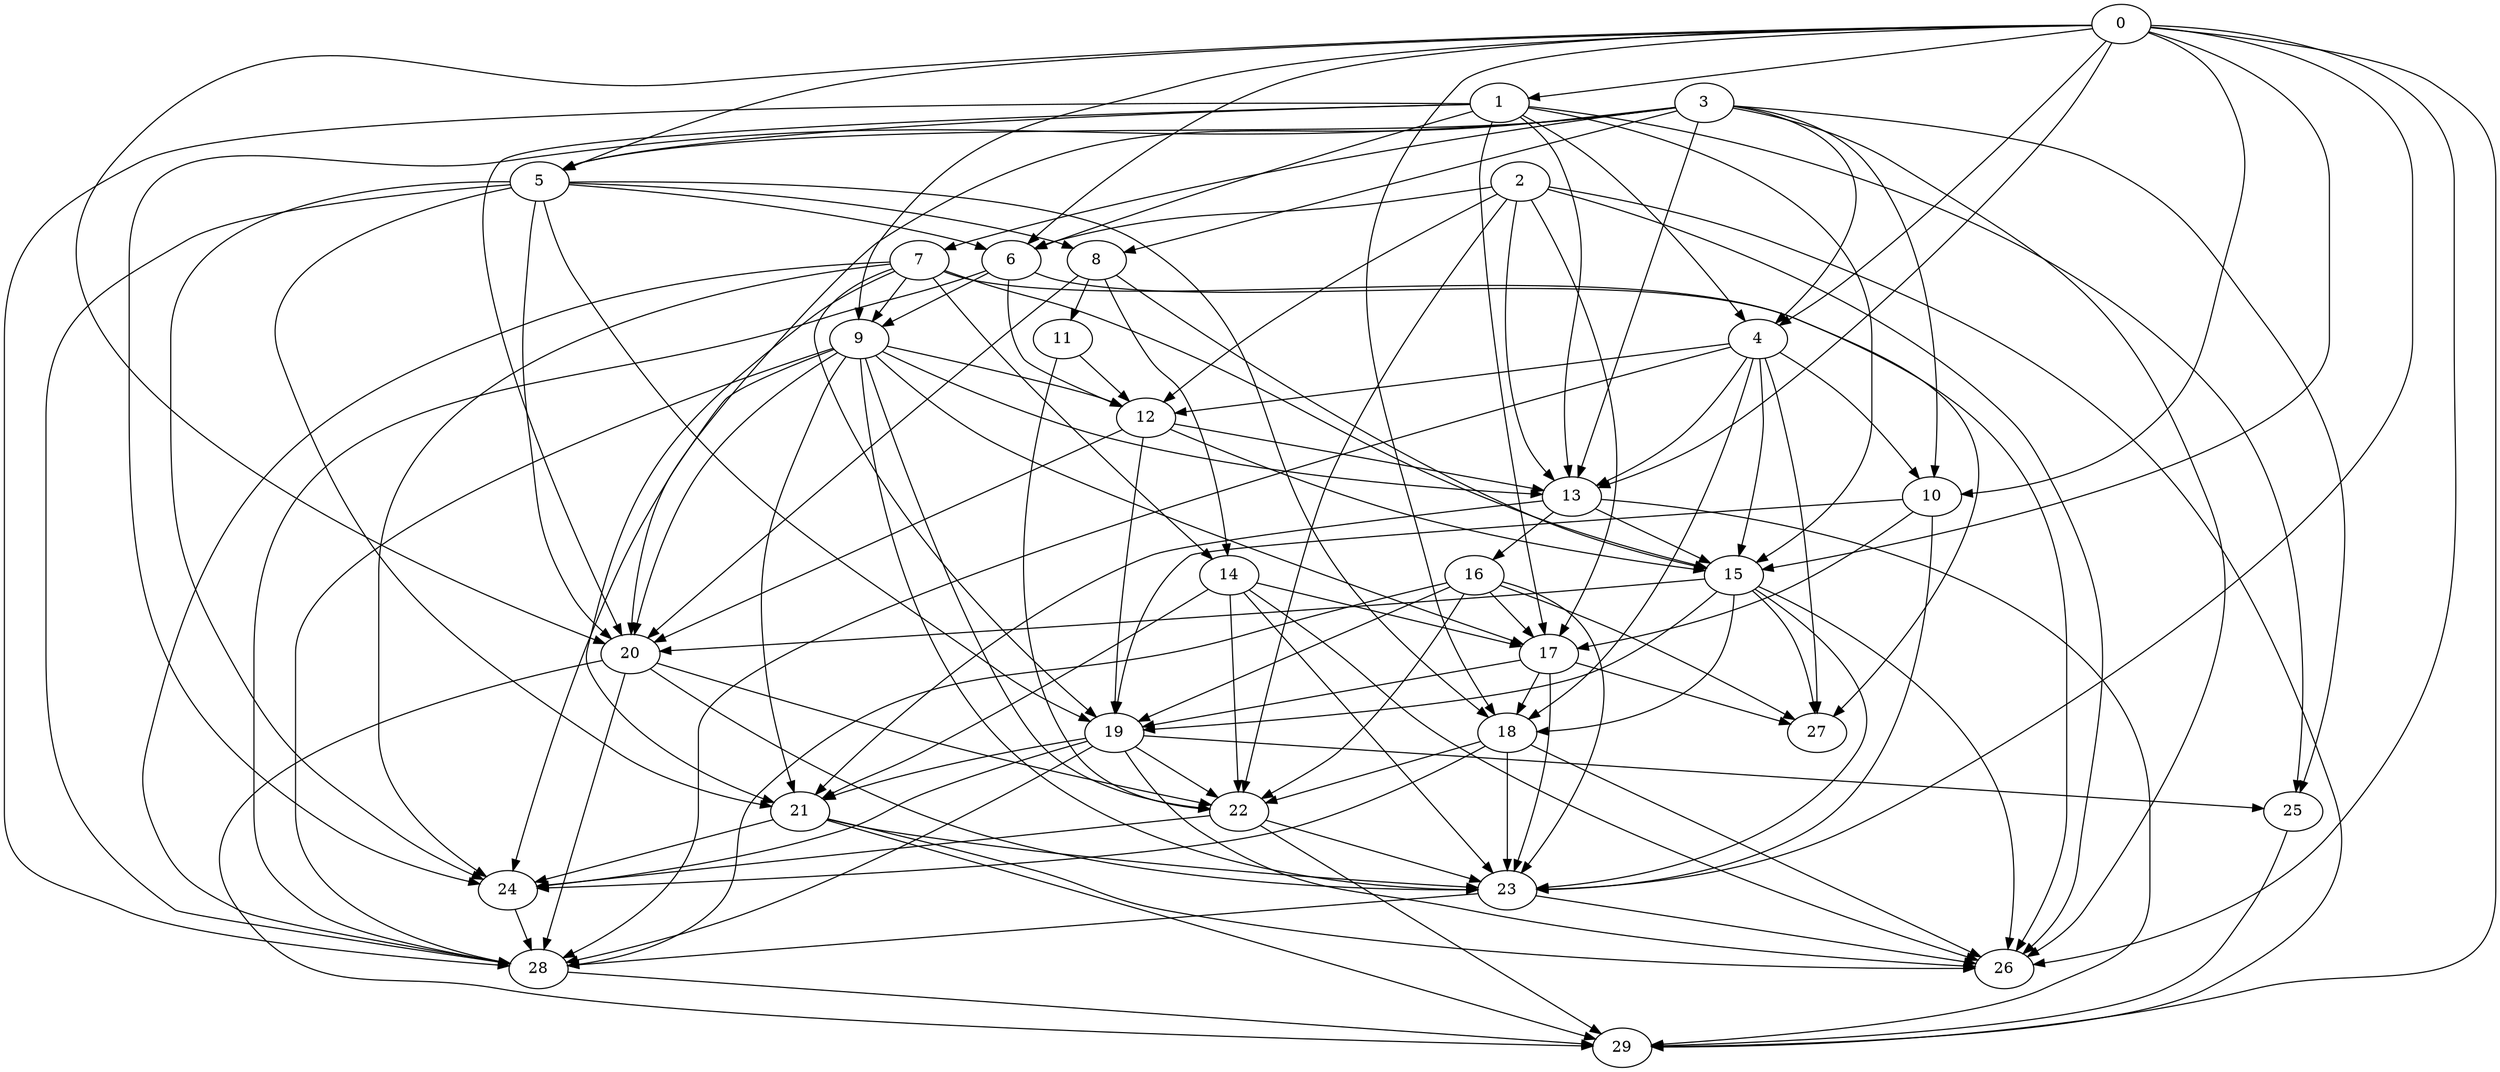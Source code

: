 digraph "Random_Nodes_30_Density_4.63_CCR_9.90_WeightType_Random_Heterogeneous-4-2-strong" {
0 [Weight=5];
3 [Weight=7];
1 [Weight=3];
5 [Weight=9];
2 [Weight=2];
7 [Weight=5];
8 [Weight=2];
6 [Weight=5];
9 [Weight=10];
4 [Weight=4];
11 [Weight=7];
12 [Weight=9];
13 [Weight=6];
16 [Weight=9];
14 [Weight=9];
10 [Weight=8];
15 [Weight=10];
17 [Weight=4];
19 [Weight=7];
20 [Weight=10];
18 [Weight=2];
21 [Weight=9];
22 [Weight=5];
23 [Weight=7];
24 [Weight=5];
28 [Weight=9];
25 [Weight=4];
26 [Weight=10];
29 [Weight=10];
27 [Weight=8];
18 -> 24 [Weight=17];
3 -> 13 [Weight=17];
17 -> 27 [Weight=15];
20 -> 28 [Weight=7];
0 -> 10 [Weight=5];
1 -> 5 [Weight=7];
9 -> 23 [Weight=25];
0 -> 4 [Weight=20];
1 -> 4 [Weight=7];
6 -> 12 [Weight=7];
3 -> 10 [Weight=10];
0 -> 23 [Weight=22];
28 -> 29 [Weight=5];
1 -> 6 [Weight=15];
7 -> 21 [Weight=10];
21 -> 24 [Weight=5];
22 -> 24 [Weight=25];
16 -> 23 [Weight=25];
21 -> 26 [Weight=22];
8 -> 15 [Weight=12];
10 -> 19 [Weight=10];
14 -> 21 [Weight=22];
0 -> 9 [Weight=20];
16 -> 28 [Weight=15];
12 -> 15 [Weight=10];
4 -> 15 [Weight=5];
0 -> 26 [Weight=15];
13 -> 15 [Weight=10];
5 -> 28 [Weight=15];
10 -> 17 [Weight=5];
2 -> 12 [Weight=12];
0 -> 1 [Weight=12];
9 -> 17 [Weight=12];
14 -> 17 [Weight=10];
9 -> 13 [Weight=5];
1 -> 25 [Weight=12];
16 -> 17 [Weight=15];
18 -> 23 [Weight=12];
15 -> 23 [Weight=17];
15 -> 27 [Weight=25];
1 -> 17 [Weight=20];
0 -> 20 [Weight=22];
5 -> 18 [Weight=5];
1 -> 13 [Weight=22];
3 -> 20 [Weight=12];
5 -> 24 [Weight=5];
11 -> 12 [Weight=12];
12 -> 20 [Weight=7];
13 -> 21 [Weight=12];
7 -> 19 [Weight=12];
0 -> 6 [Weight=17];
22 -> 23 [Weight=12];
3 -> 5 [Weight=17];
8 -> 11 [Weight=25];
5 -> 21 [Weight=20];
9 -> 20 [Weight=15];
2 -> 29 [Weight=20];
6 -> 27 [Weight=7];
20 -> 29 [Weight=20];
5 -> 8 [Weight=7];
2 -> 22 [Weight=25];
3 -> 24 [Weight=20];
5 -> 20 [Weight=25];
3 -> 4 [Weight=7];
7 -> 24 [Weight=15];
7 -> 9 [Weight=15];
2 -> 13 [Weight=5];
15 -> 20 [Weight=5];
3 -> 7 [Weight=5];
25 -> 29 [Weight=7];
3 -> 25 [Weight=5];
11 -> 22 [Weight=20];
8 -> 14 [Weight=20];
7 -> 15 [Weight=25];
19 -> 24 [Weight=5];
4 -> 28 [Weight=25];
7 -> 14 [Weight=22];
14 -> 22 [Weight=7];
15 -> 26 [Weight=5];
14 -> 26 [Weight=20];
20 -> 22 [Weight=10];
15 -> 19 [Weight=5];
1 -> 15 [Weight=12];
1 -> 28 [Weight=17];
4 -> 18 [Weight=20];
20 -> 23 [Weight=5];
16 -> 27 [Weight=7];
17 -> 19 [Weight=7];
14 -> 23 [Weight=15];
4 -> 27 [Weight=20];
0 -> 13 [Weight=20];
18 -> 22 [Weight=5];
6 -> 9 [Weight=12];
4 -> 13 [Weight=12];
9 -> 28 [Weight=12];
23 -> 26 [Weight=12];
4 -> 12 [Weight=22];
9 -> 22 [Weight=15];
13 -> 29 [Weight=5];
0 -> 15 [Weight=15];
2 -> 17 [Weight=10];
15 -> 18 [Weight=25];
2 -> 6 [Weight=15];
12 -> 13 [Weight=5];
8 -> 20 [Weight=22];
19 -> 21 [Weight=17];
17 -> 18 [Weight=22];
9 -> 21 [Weight=17];
5 -> 19 [Weight=10];
5 -> 6 [Weight=25];
4 -> 10 [Weight=17];
22 -> 29 [Weight=10];
3 -> 26 [Weight=25];
3 -> 8 [Weight=25];
10 -> 23 [Weight=12];
16 -> 19 [Weight=20];
1 -> 20 [Weight=7];
19 -> 26 [Weight=12];
13 -> 16 [Weight=12];
18 -> 26 [Weight=22];
19 -> 22 [Weight=12];
17 -> 23 [Weight=5];
7 -> 26 [Weight=22];
19 -> 28 [Weight=7];
19 -> 25 [Weight=25];
0 -> 18 [Weight=5];
7 -> 28 [Weight=20];
9 -> 12 [Weight=17];
6 -> 28 [Weight=22];
16 -> 22 [Weight=12];
0 -> 29 [Weight=12];
9 -> 24 [Weight=5];
0 -> 5 [Weight=15];
12 -> 19 [Weight=20];
23 -> 28 [Weight=20];
21 -> 23 [Weight=22];
2 -> 26 [Weight=15];
21 -> 29 [Weight=20];
24 -> 28 [Weight=17];
}
